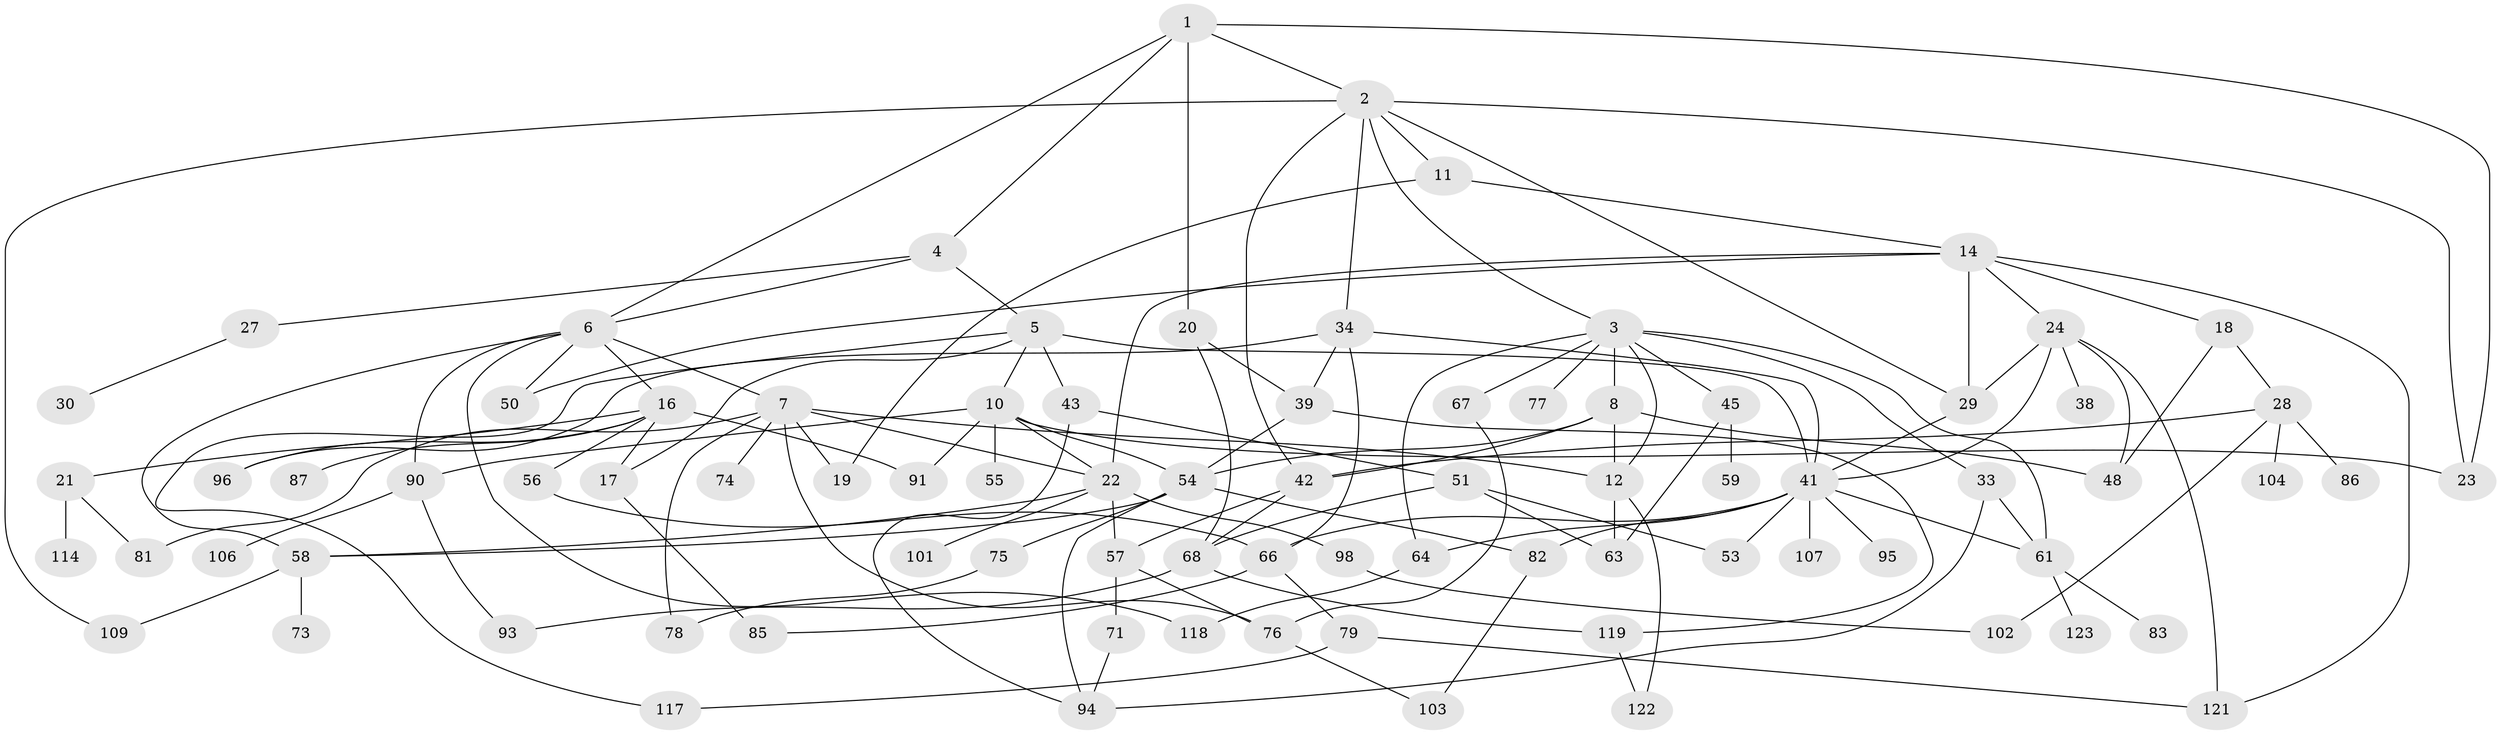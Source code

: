 // Generated by graph-tools (version 1.1) at 2025/51/02/27/25 19:51:36]
// undirected, 84 vertices, 140 edges
graph export_dot {
graph [start="1"]
  node [color=gray90,style=filled];
  1 [super="+124"];
  2 [super="+13"];
  3 [super="+15"];
  4 [super="+111"];
  5 [super="+49"];
  6 [super="+9"];
  7 [super="+36"];
  8 [super="+65"];
  10 [super="+100"];
  11 [super="+25"];
  12 [super="+40"];
  14 [super="+113"];
  16 [super="+31"];
  17;
  18;
  19 [super="+32"];
  20 [super="+26"];
  21 [super="+97"];
  22 [super="+44"];
  23 [super="+35"];
  24 [super="+46"];
  27;
  28 [super="+47"];
  29 [super="+37"];
  30;
  33;
  34;
  38;
  39 [super="+52"];
  41 [super="+60"];
  42 [super="+120"];
  43;
  45;
  48 [super="+69"];
  50;
  51;
  53;
  54 [super="+84"];
  55 [super="+72"];
  56;
  57 [super="+70"];
  58 [super="+62"];
  59;
  61 [super="+115"];
  63 [super="+88"];
  64;
  66 [super="+89"];
  67;
  68 [super="+105"];
  71 [super="+112"];
  73;
  74;
  75 [super="+80"];
  76 [super="+92"];
  77;
  78;
  79 [super="+108"];
  81;
  82 [super="+99"];
  83;
  85 [super="+110"];
  86;
  87;
  90;
  91;
  93;
  94;
  95;
  96 [super="+116"];
  98;
  101;
  102;
  103;
  104;
  106;
  107;
  109;
  114;
  117;
  118;
  119;
  121;
  122;
  123;
  1 -- 2;
  1 -- 4;
  1 -- 6;
  1 -- 20;
  1 -- 23;
  2 -- 3;
  2 -- 11;
  2 -- 23;
  2 -- 34;
  2 -- 109;
  2 -- 29;
  2 -- 42;
  3 -- 8;
  3 -- 33;
  3 -- 67;
  3 -- 77;
  3 -- 64;
  3 -- 12;
  3 -- 45;
  3 -- 61;
  4 -- 5;
  4 -- 27;
  4 -- 6;
  5 -- 10;
  5 -- 43;
  5 -- 117;
  5 -- 41;
  5 -- 17;
  6 -- 7;
  6 -- 50;
  6 -- 16;
  6 -- 58;
  6 -- 118;
  6 -- 90;
  7 -- 12;
  7 -- 76;
  7 -- 22;
  7 -- 81;
  7 -- 19;
  7 -- 74;
  7 -- 78;
  8 -- 42;
  8 -- 12;
  8 -- 48;
  8 -- 54;
  10 -- 22;
  10 -- 55;
  10 -- 90;
  10 -- 91;
  10 -- 23 [weight=2];
  10 -- 54;
  11 -- 14;
  11 -- 19;
  12 -- 122;
  12 -- 63;
  14 -- 18;
  14 -- 24;
  14 -- 29;
  14 -- 121;
  14 -- 50;
  14 -- 22;
  16 -- 17;
  16 -- 21;
  16 -- 56;
  16 -- 87;
  16 -- 91;
  16 -- 96;
  17 -- 85;
  18 -- 28;
  18 -- 48;
  20 -- 39;
  20 -- 68;
  21 -- 81;
  21 -- 114;
  22 -- 98;
  22 -- 101;
  22 -- 57;
  22 -- 58;
  24 -- 29;
  24 -- 38;
  24 -- 48;
  24 -- 41;
  24 -- 121;
  27 -- 30;
  28 -- 86;
  28 -- 42 [weight=2];
  28 -- 104;
  28 -- 102;
  29 -- 41;
  33 -- 94;
  33 -- 61;
  34 -- 39;
  34 -- 66;
  34 -- 96;
  34 -- 41;
  39 -- 54;
  39 -- 119;
  41 -- 61;
  41 -- 64;
  41 -- 95;
  41 -- 107;
  41 -- 66;
  41 -- 82;
  41 -- 53;
  42 -- 57;
  42 -- 68;
  43 -- 51;
  43 -- 94;
  45 -- 59;
  45 -- 63;
  51 -- 53;
  51 -- 68;
  51 -- 63;
  54 -- 58;
  54 -- 75;
  54 -- 82;
  54 -- 94;
  56 -- 66;
  57 -- 71;
  57 -- 76;
  58 -- 73;
  58 -- 109;
  61 -- 83;
  61 -- 123;
  64 -- 118;
  66 -- 79;
  66 -- 85;
  67 -- 76;
  68 -- 119;
  68 -- 93;
  71 -- 94;
  75 -- 78;
  76 -- 103;
  79 -- 121;
  79 -- 117;
  82 -- 103;
  90 -- 93;
  90 -- 106;
  98 -- 102;
  119 -- 122;
}
